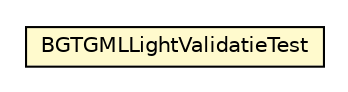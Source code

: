 #!/usr/local/bin/dot
#
# Class diagram 
# Generated by UMLGraph version R5_6-24-gf6e263 (http://www.umlgraph.org/)
#

digraph G {
	edge [fontname="Helvetica",fontsize=10,labelfontname="Helvetica",labelfontsize=10];
	node [fontname="Helvetica",fontsize=10,shape=plaintext];
	nodesep=0.25;
	ranksep=0.5;
	// nl.b3p.brmo.loader.gml.BGTGMLLightValidatieTest
	c88 [label=<<table title="nl.b3p.brmo.loader.gml.BGTGMLLightValidatieTest" border="0" cellborder="1" cellspacing="0" cellpadding="2" port="p" bgcolor="lemonChiffon" href="./BGTGMLLightValidatieTest.html">
		<tr><td><table border="0" cellspacing="0" cellpadding="1">
<tr><td align="center" balign="center"> BGTGMLLightValidatieTest </td></tr>
		</table></td></tr>
		</table>>, URL="./BGTGMLLightValidatieTest.html", fontname="Helvetica", fontcolor="black", fontsize=10.0];
}

